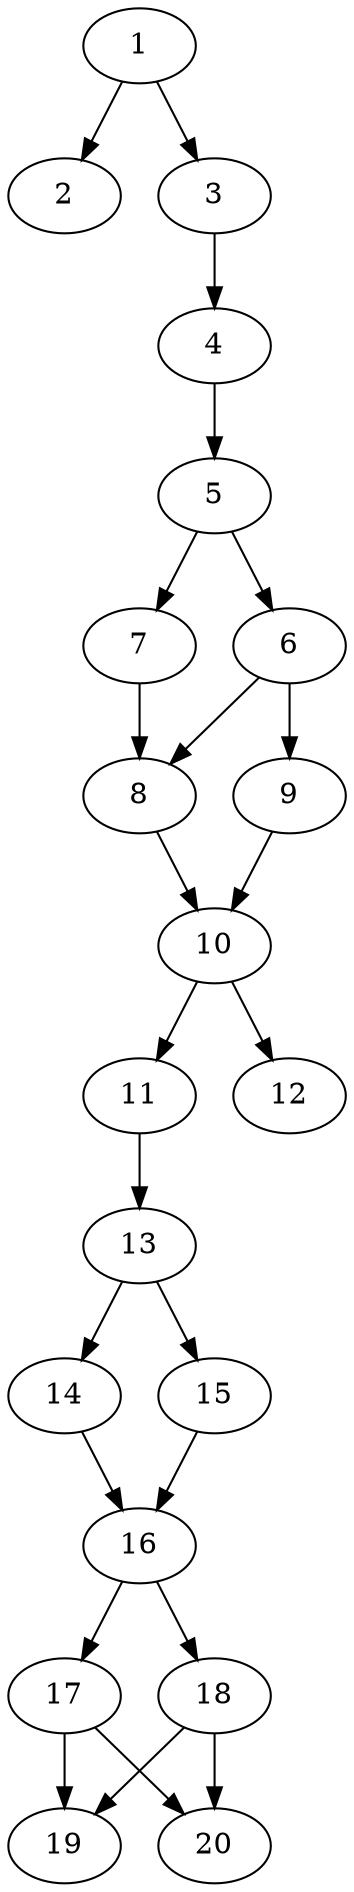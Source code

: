 // DAG automatically generated by daggen at Thu Oct  3 13:58:43 2019
// ./daggen --dot -n 20 --ccr 0.4 --fat 0.3 --regular 0.9 --density 0.7 --mindata 5242880 --maxdata 52428800 
digraph G {
  1 [size="78845440", alpha="0.16", expect_size="31538176"] 
  1 -> 2 [size ="31538176"]
  1 -> 3 [size ="31538176"]
  2 [size="39569920", alpha="0.14", expect_size="15827968"] 
  3 [size="75714560", alpha="0.16", expect_size="30285824"] 
  3 -> 4 [size ="30285824"]
  4 [size="24688640", alpha="0.09", expect_size="9875456"] 
  4 -> 5 [size ="9875456"]
  5 [size="19128320", alpha="0.20", expect_size="7651328"] 
  5 -> 6 [size ="7651328"]
  5 -> 7 [size ="7651328"]
  6 [size="119329280", alpha="0.07", expect_size="47731712"] 
  6 -> 8 [size ="47731712"]
  6 -> 9 [size ="47731712"]
  7 [size="36318720", alpha="0.11", expect_size="14527488"] 
  7 -> 8 [size ="14527488"]
  8 [size="93406720", alpha="0.04", expect_size="37362688"] 
  8 -> 10 [size ="37362688"]
  9 [size="123671040", alpha="0.07", expect_size="49468416"] 
  9 -> 10 [size ="49468416"]
  10 [size="65323520", alpha="0.00", expect_size="26129408"] 
  10 -> 11 [size ="26129408"]
  10 -> 12 [size ="26129408"]
  11 [size="64061440", alpha="0.06", expect_size="25624576"] 
  11 -> 13 [size ="25624576"]
  12 [size="39846400", alpha="0.02", expect_size="15938560"] 
  13 [size="124879360", alpha="0.18", expect_size="49951744"] 
  13 -> 14 [size ="49951744"]
  13 -> 15 [size ="49951744"]
  14 [size="99947520", alpha="0.13", expect_size="39979008"] 
  14 -> 16 [size ="39979008"]
  15 [size="35048960", alpha="0.09", expect_size="14019584"] 
  15 -> 16 [size ="14019584"]
  16 [size="34362880", alpha="0.02", expect_size="13745152"] 
  16 -> 17 [size ="13745152"]
  16 -> 18 [size ="13745152"]
  17 [size="75077120", alpha="0.09", expect_size="30030848"] 
  17 -> 19 [size ="30030848"]
  17 -> 20 [size ="30030848"]
  18 [size="20047360", alpha="0.08", expect_size="8018944"] 
  18 -> 19 [size ="8018944"]
  18 -> 20 [size ="8018944"]
  19 [size="43443200", alpha="0.01", expect_size="17377280"] 
  20 [size="86051840", alpha="0.04", expect_size="34420736"] 
}
